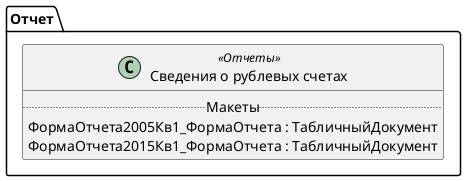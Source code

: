﻿@startuml РегламентированныйОтчетСведенияОрублевыхСчетах
'!include templates.wsd
'..\include templates.wsd
class Отчет.РегламентированныйОтчетСведенияОрублевыхСчетах as "Сведения о рублевых счетах" <<Отчеты>>
{
..Макеты..
ФормаОтчета2005Кв1_ФормаОтчета : ТабличныйДокумент
ФормаОтчета2015Кв1_ФормаОтчета : ТабличныйДокумент
}
@enduml
